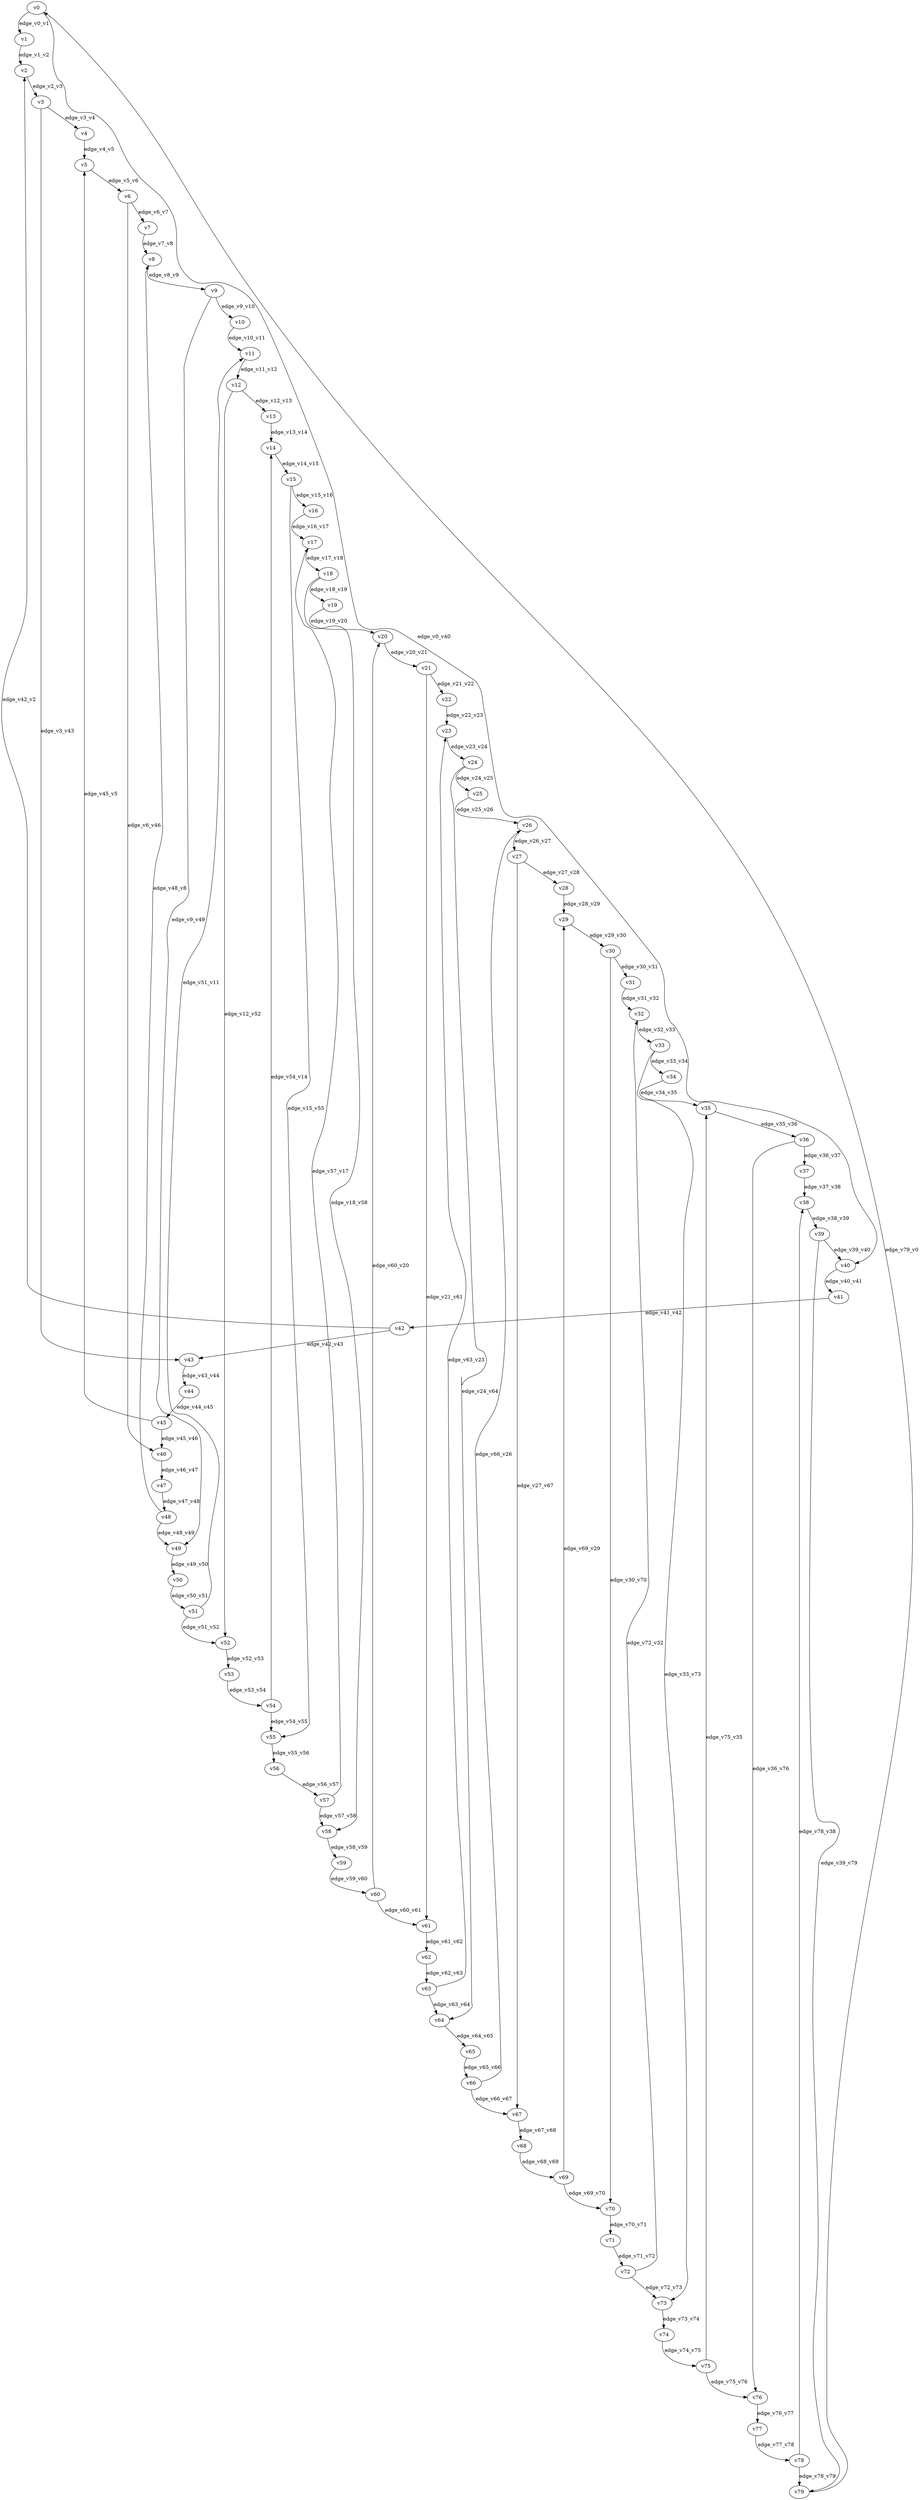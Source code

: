 digraph test115 {
    // Discounted game test case
    // Vertex properties: name [player=X]
    // Edge properties: [weight=Y, discount=Z]

    v0 [name="v0", player=0];
    v1 [name="v1", player=1];
    v2 [name="v2", player=0];
    v3 [name="v3", player=0];
    v4 [name="v4", player=1];
    v5 [name="v5", player=0];
    v6 [name="v6", player=0];
    v7 [name="v7", player=1];
    v8 [name="v8", player=0];
    v9 [name="v9", player=0];
    v10 [name="v10", player=1];
    v11 [name="v11", player=0];
    v12 [name="v12", player=0];
    v13 [name="v13", player=1];
    v14 [name="v14", player=0];
    v15 [name="v15", player=0];
    v16 [name="v16", player=1];
    v17 [name="v17", player=0];
    v18 [name="v18", player=0];
    v19 [name="v19", player=1];
    v20 [name="v20", player=0];
    v21 [name="v21", player=0];
    v22 [name="v22", player=1];
    v23 [name="v23", player=0];
    v24 [name="v24", player=0];
    v25 [name="v25", player=1];
    v26 [name="v26", player=0];
    v27 [name="v27", player=0];
    v28 [name="v28", player=1];
    v29 [name="v29", player=0];
    v30 [name="v30", player=0];
    v31 [name="v31", player=1];
    v32 [name="v32", player=0];
    v33 [name="v33", player=0];
    v34 [name="v34", player=1];
    v35 [name="v35", player=0];
    v36 [name="v36", player=0];
    v37 [name="v37", player=1];
    v38 [name="v38", player=0];
    v39 [name="v39", player=0];
    v40 [name="v40", player=1];
    v41 [name="v41", player=0];
    v42 [name="v42", player=0];
    v43 [name="v43", player=1];
    v44 [name="v44", player=0];
    v45 [name="v45", player=0];
    v46 [name="v46", player=1];
    v47 [name="v47", player=0];
    v48 [name="v48", player=0];
    v49 [name="v49", player=1];
    v50 [name="v50", player=0];
    v51 [name="v51", player=0];
    v52 [name="v52", player=1];
    v53 [name="v53", player=0];
    v54 [name="v54", player=0];
    v55 [name="v55", player=1];
    v56 [name="v56", player=0];
    v57 [name="v57", player=0];
    v58 [name="v58", player=1];
    v59 [name="v59", player=0];
    v60 [name="v60", player=0];
    v61 [name="v61", player=1];
    v62 [name="v62", player=0];
    v63 [name="v63", player=0];
    v64 [name="v64", player=1];
    v65 [name="v65", player=0];
    v66 [name="v66", player=0];
    v67 [name="v67", player=1];
    v68 [name="v68", player=0];
    v69 [name="v69", player=0];
    v70 [name="v70", player=1];
    v71 [name="v71", player=0];
    v72 [name="v72", player=0];
    v73 [name="v73", player=1];
    v74 [name="v74", player=0];
    v75 [name="v75", player=0];
    v76 [name="v76", player=1];
    v77 [name="v77", player=0];
    v78 [name="v78", player=0];
    v79 [name="v79", player=1];

    v0 -> v1 [label="edge_v0_v1", weight=-7.00, discount=0.864];
    v0 -> v40 [label="edge_v0_v40", weight=-5.47, discount=0.864];
    v1 -> v2 [label="edge_v1_v2", weight=-4.50, discount=0.864];
    v2 -> v3 [label="edge_v2_v3", weight=-2.00, discount=0.864];
    v3 -> v4 [label="edge_v3_v4", weight=0.50, discount=0.864];
    v3 -> v43 [label="edge_v3_v43", weight=3.44, discount=0.864];
    v4 -> v5 [label="edge_v4_v5", weight=3.00, discount=0.864];
    v5 -> v6 [label="edge_v5_v6", weight=5.50, discount=0.864];
    v6 -> v7 [label="edge_v6_v7", weight=8.00, discount=0.864];
    v6 -> v46 [label="edge_v6_v46", weight=4.42, discount=0.864];
    v7 -> v8 [label="edge_v7_v8", weight=-9.50, discount=0.864];
    v8 -> v9 [label="edge_v8_v9", weight=-7.00, discount=0.864];
    v9 -> v10 [label="edge_v9_v10", weight=-4.50, discount=0.864];
    v9 -> v49 [label="edge_v9_v49", weight=-7.72, discount=0.864];
    v10 -> v11 [label="edge_v10_v11", weight=-2.00, discount=0.864];
    v11 -> v12 [label="edge_v11_v12", weight=0.50, discount=0.864];
    v12 -> v13 [label="edge_v12_v13", weight=3.00, discount=0.864];
    v12 -> v52 [label="edge_v12_v52", weight=3.68, discount=0.864];
    v13 -> v14 [label="edge_v13_v14", weight=5.50, discount=0.864];
    v14 -> v15 [label="edge_v14_v15", weight=8.00, discount=0.864];
    v15 -> v16 [label="edge_v15_v16", weight=-9.50, discount=0.864];
    v15 -> v55 [label="edge_v15_v55", weight=-7.19, discount=0.864];
    v16 -> v17 [label="edge_v16_v17", weight=-7.00, discount=0.864];
    v17 -> v18 [label="edge_v17_v18", weight=-4.50, discount=0.864];
    v18 -> v19 [label="edge_v18_v19", weight=-2.00, discount=0.864];
    v18 -> v58 [label="edge_v18_v58", weight=-5.15, discount=0.864];
    v19 -> v20 [label="edge_v19_v20", weight=0.50, discount=0.864];
    v20 -> v21 [label="edge_v20_v21", weight=3.00, discount=0.864];
    v21 -> v22 [label="edge_v21_v22", weight=5.50, discount=0.864];
    v21 -> v61 [label="edge_v21_v61", weight=5.41, discount=0.864];
    v22 -> v23 [label="edge_v22_v23", weight=8.00, discount=0.864];
    v23 -> v24 [label="edge_v23_v24", weight=-9.50, discount=0.864];
    v24 -> v25 [label="edge_v24_v25", weight=-7.00, discount=0.864];
    v24 -> v64 [label="edge_v24_v64", weight=-6.19, discount=0.864];
    v25 -> v26 [label="edge_v25_v26", weight=-4.50, discount=0.864];
    v26 -> v27 [label="edge_v26_v27", weight=-2.00, discount=0.864];
    v27 -> v28 [label="edge_v27_v28", weight=0.50, discount=0.864];
    v27 -> v67 [label="edge_v27_v67", weight=2.49, discount=0.864];
    v28 -> v29 [label="edge_v28_v29", weight=3.00, discount=0.864];
    v29 -> v30 [label="edge_v29_v30", weight=5.50, discount=0.864];
    v30 -> v31 [label="edge_v30_v31", weight=8.00, discount=0.864];
    v30 -> v70 [label="edge_v30_v70", weight=7.83, discount=0.864];
    v31 -> v32 [label="edge_v31_v32", weight=-9.50, discount=0.864];
    v32 -> v33 [label="edge_v32_v33", weight=-7.00, discount=0.864];
    v33 -> v34 [label="edge_v33_v34", weight=-4.50, discount=0.864];
    v33 -> v73 [label="edge_v33_v73", weight=-1.73, discount=0.864];
    v34 -> v35 [label="edge_v34_v35", weight=-2.00, discount=0.864];
    v35 -> v36 [label="edge_v35_v36", weight=0.50, discount=0.864];
    v36 -> v37 [label="edge_v36_v37", weight=3.00, discount=0.864];
    v36 -> v76 [label="edge_v36_v76", weight=1.22, discount=0.864];
    v37 -> v38 [label="edge_v37_v38", weight=5.50, discount=0.864];
    v38 -> v39 [label="edge_v38_v39", weight=8.00, discount=0.864];
    v39 -> v40 [label="edge_v39_v40", weight=-9.50, discount=0.864];
    v39 -> v79 [label="edge_v39_v79", weight=-7.52, discount=0.864];
    v40 -> v41 [label="edge_v40_v41", weight=-7.00, discount=0.864];
    v41 -> v42 [label="edge_v41_v42", weight=-4.50, discount=0.864];
    v42 -> v43 [label="edge_v42_v43", weight=-2.00, discount=0.864];
    v42 -> v2 [label="edge_v42_v2", weight=-0.56, discount=0.864];
    v43 -> v44 [label="edge_v43_v44", weight=0.50, discount=0.864];
    v44 -> v45 [label="edge_v44_v45", weight=3.00, discount=0.864];
    v45 -> v46 [label="edge_v45_v46", weight=5.50, discount=0.864];
    v45 -> v5 [label="edge_v45_v5", weight=7.29, discount=0.864];
    v46 -> v47 [label="edge_v46_v47", weight=8.00, discount=0.864];
    v47 -> v48 [label="edge_v47_v48", weight=-9.50, discount=0.864];
    v48 -> v49 [label="edge_v48_v49", weight=-7.00, discount=0.864];
    v48 -> v8 [label="edge_v48_v8", weight=-3.59, discount=0.864];
    v49 -> v50 [label="edge_v49_v50", weight=-4.50, discount=0.864];
    v50 -> v51 [label="edge_v50_v51", weight=-2.00, discount=0.864];
    v51 -> v52 [label="edge_v51_v52", weight=0.50, discount=0.864];
    v51 -> v11 [label="edge_v51_v11", weight=-1.50, discount=0.864];
    v52 -> v53 [label="edge_v52_v53", weight=3.00, discount=0.864];
    v53 -> v54 [label="edge_v53_v54", weight=5.50, discount=0.864];
    v54 -> v55 [label="edge_v54_v55", weight=8.00, discount=0.864];
    v54 -> v14 [label="edge_v54_v14", weight=9.19, discount=0.864];
    v55 -> v56 [label="edge_v55_v56", weight=-9.50, discount=0.864];
    v56 -> v57 [label="edge_v56_v57", weight=-7.00, discount=0.864];
    v57 -> v58 [label="edge_v57_v58", weight=-4.50, discount=0.864];
    v57 -> v17 [label="edge_v57_v17", weight=-2.45, discount=0.864];
    v58 -> v59 [label="edge_v58_v59", weight=-2.00, discount=0.864];
    v59 -> v60 [label="edge_v59_v60", weight=0.50, discount=0.864];
    v60 -> v61 [label="edge_v60_v61", weight=3.00, discount=0.864];
    v60 -> v20 [label="edge_v60_v20", weight=3.51, discount=0.864];
    v61 -> v62 [label="edge_v61_v62", weight=5.50, discount=0.864];
    v62 -> v63 [label="edge_v62_v63", weight=8.00, discount=0.864];
    v63 -> v64 [label="edge_v63_v64", weight=-9.50, discount=0.864];
    v63 -> v23 [label="edge_v63_v23", weight=-12.32, discount=0.864];
    v64 -> v65 [label="edge_v64_v65", weight=-7.00, discount=0.864];
    v65 -> v66 [label="edge_v65_v66", weight=-4.50, discount=0.864];
    v66 -> v67 [label="edge_v66_v67", weight=-2.00, discount=0.864];
    v66 -> v26 [label="edge_v66_v26", weight=-5.99, discount=0.864];
    v67 -> v68 [label="edge_v67_v68", weight=0.50, discount=0.864];
    v68 -> v69 [label="edge_v68_v69", weight=3.00, discount=0.864];
    v69 -> v70 [label="edge_v69_v70", weight=5.50, discount=0.864];
    v69 -> v29 [label="edge_v69_v29", weight=6.20, discount=0.864];
    v70 -> v71 [label="edge_v70_v71", weight=8.00, discount=0.864];
    v71 -> v72 [label="edge_v71_v72", weight=-9.50, discount=0.864];
    v72 -> v73 [label="edge_v72_v73", weight=-7.00, discount=0.864];
    v72 -> v32 [label="edge_v72_v32", weight=-5.64, discount=0.864];
    v73 -> v74 [label="edge_v73_v74", weight=-4.50, discount=0.864];
    v74 -> v75 [label="edge_v74_v75", weight=-2.00, discount=0.864];
    v75 -> v76 [label="edge_v75_v76", weight=0.50, discount=0.864];
    v75 -> v35 [label="edge_v75_v35", weight=3.05, discount=0.864];
    v76 -> v77 [label="edge_v76_v77", weight=3.00, discount=0.864];
    v77 -> v78 [label="edge_v77_v78", weight=5.50, discount=0.864];
    v78 -> v79 [label="edge_v78_v79", weight=8.00, discount=0.864];
    v78 -> v38 [label="edge_v78_v38", weight=7.61, discount=0.864];
    v79 -> v0 [label="edge_v79_v0", weight=-9.50, discount=0.864];
}
